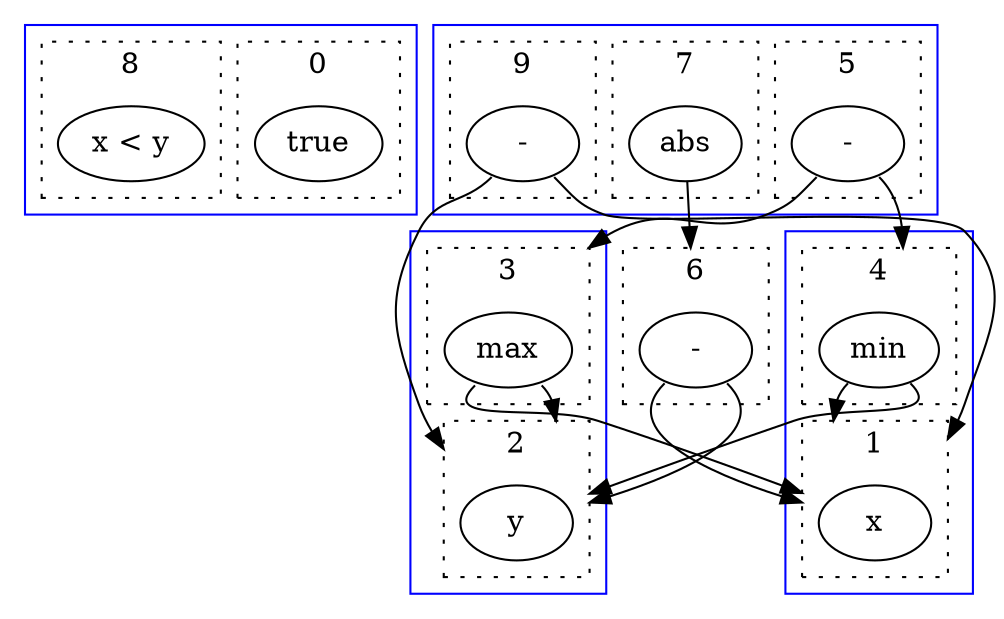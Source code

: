 digraph egraph {
  compound=true
  clusterrank=local
  subgraph cluster_colored_0 {
    color=blue
  subgraph cluster_0 {
    style=dotted color=black label="0"
    0.0[label = "true"]
  }
  subgraph cluster_8 {
    style=dotted color=black label="8"
    8.0[label = "x < y"]
  }
  }
  
  subgraph cluster_colored_2 {
    color=blue
  subgraph cluster_2 {
    style=dotted color=black label="2"
    2.0[label = "y"]
  }
  subgraph cluster_3 {
    style=dotted color=black label="3"
    3.0[label = "max"]
  }
  }
  subgraph cluster_colored_1 {
    color=blue
  subgraph cluster_1 {
    style=dotted color=black label="1"
    1.0[label = "x"]
  }
  subgraph cluster_4 {
    style=dotted color=black label="4"
    4.0[label = "min"]
  }
  }
  subgraph cluster_colored_5 {
    color=blue
  subgraph cluster_5 {
    style=dotted color=black label="5"
    5.0[label = "-"]
  }
  subgraph cluster_7 {
    style=dotted color=black label="7"
    7.0[label = "abs"]
  }
  subgraph cluster_9 {
    style=dotted color=black label="9"
    9.0[label = "-"]
  }
  }
  subgraph cluster_6 {
    style=dotted color=black label="6"
    6.0[label = "-"]
  }
  3.0:sw -> 1.0 [lhead = cluster_1, ]
  3.0:se -> 2.0 [lhead = cluster_2, ]
  4.0:sw -> 1.0 [lhead = cluster_1, ]
  4.0:se -> 2.0 [lhead = cluster_2, ]
  5.0:sw -> 3.0 [lhead = cluster_3, ]
  5.0:se -> 4.0 [lhead = cluster_4, ]
  6.0:sw -> 1.0 [lhead = cluster_1, ]
  6.0:se -> 2.0 [lhead = cluster_2, ]
  7.0 -> 6.0 [lhead = cluster_6, ]
  9.0:sw -> 2.0 [lhead = cluster_2, ]
  9.0:se -> 1.0 [lhead = cluster_1, ]
}